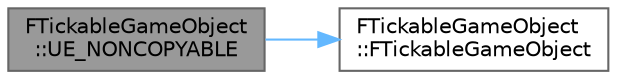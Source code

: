 digraph "FTickableGameObject::UE_NONCOPYABLE"
{
 // INTERACTIVE_SVG=YES
 // LATEX_PDF_SIZE
  bgcolor="transparent";
  edge [fontname=Helvetica,fontsize=10,labelfontname=Helvetica,labelfontsize=10];
  node [fontname=Helvetica,fontsize=10,shape=box,height=0.2,width=0.4];
  rankdir="LR";
  Node1 [id="Node000001",label="FTickableGameObject\l::UE_NONCOPYABLE",height=0.2,width=0.4,color="gray40", fillcolor="grey60", style="filled", fontcolor="black",tooltip="Tickable objects cannot be copied safely due to the auto registration."];
  Node1 -> Node2 [id="edge1_Node000001_Node000002",color="steelblue1",style="solid",tooltip=" "];
  Node2 [id="Node000002",label="FTickableGameObject\l::FTickableGameObject",height=0.2,width=0.4,color="grey40", fillcolor="white", style="filled",URL="$dd/d5e/classFTickableGameObject.html#ae5b5c5a9a9258d8edeea6599d15115c6",tooltip="Registers this instance with the static array of tickable objects."];
}
